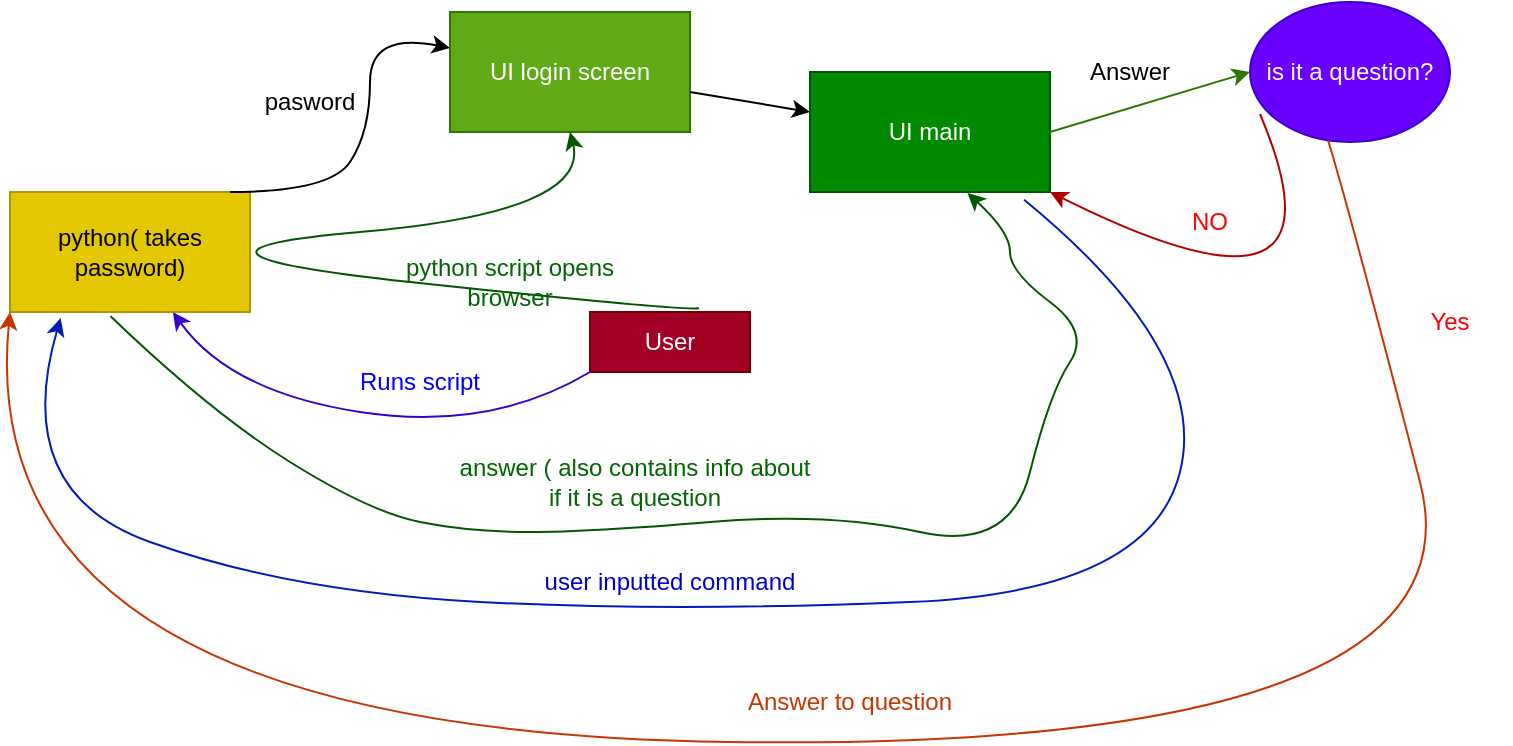 <mxfile>
    <diagram id="mb9JU63Rsi-a-AbYaUDw" name="Page-1">
        <mxGraphModel dx="1029" dy="524" grid="1" gridSize="10" guides="1" tooltips="1" connect="1" arrows="1" fold="1" page="1" pageScale="1" pageWidth="850" pageHeight="1100" math="0" shadow="0">
            <root>
                <mxCell id="0"/>
                <mxCell id="1" parent="0"/>
                <mxCell id="9" value="User" style="rounded=0;whiteSpace=wrap;html=1;fillColor=#a20025;fontColor=#ffffff;strokeColor=#6F0000;" vertex="1" parent="1">
                    <mxGeometry x="340" y="170" width="80" height="30" as="geometry"/>
                </mxCell>
                <mxCell id="13" value="" style="curved=1;endArrow=classic;html=1;exitX=0;exitY=1;exitDx=0;exitDy=0;fillColor=#6a00ff;strokeColor=#3700CC;" edge="1" parent="1" source="9" target="17">
                    <mxGeometry width="50" height="50" relative="1" as="geometry">
                        <mxPoint x="240" y="230" as="sourcePoint"/>
                        <mxPoint x="145.455" y="170" as="targetPoint"/>
                        <Array as="points">
                            <mxPoint x="290" y="230"/>
                            <mxPoint x="160" y="210"/>
                        </Array>
                    </mxGeometry>
                </mxCell>
                <mxCell id="15" value="Runs script" style="text;html=1;strokeColor=none;fillColor=none;align=center;verticalAlign=middle;whiteSpace=wrap;rounded=0;fontColor=#0000FF;" vertex="1" parent="1">
                    <mxGeometry x="210" y="190" width="90" height="30" as="geometry"/>
                </mxCell>
                <mxCell id="17" value="python( takes password)" style="rounded=0;whiteSpace=wrap;html=1;fillColor=#e3c800;fontColor=#000000;strokeColor=#B09500;" vertex="1" parent="1">
                    <mxGeometry x="50.005" y="110" width="120" height="60" as="geometry"/>
                </mxCell>
                <mxCell id="20" value="" style="curved=1;endArrow=classic;html=1;" edge="1" parent="1" target="24">
                    <mxGeometry width="50" height="50" relative="1" as="geometry">
                        <mxPoint x="160" y="110" as="sourcePoint"/>
                        <mxPoint x="330" y="50" as="targetPoint"/>
                        <Array as="points">
                            <mxPoint x="210" y="110"/>
                            <mxPoint x="230" y="80"/>
                            <mxPoint x="230" y="30"/>
                        </Array>
                    </mxGeometry>
                </mxCell>
                <mxCell id="23" value="pasword" style="text;html=1;strokeColor=none;fillColor=none;align=center;verticalAlign=middle;whiteSpace=wrap;rounded=0;" vertex="1" parent="1">
                    <mxGeometry x="170" y="50" width="60" height="30" as="geometry"/>
                </mxCell>
                <mxCell id="24" value="UI login screen" style="rounded=0;whiteSpace=wrap;html=1;fillColor=#60a917;fontColor=#ffffff;strokeColor=#2D7600;" vertex="1" parent="1">
                    <mxGeometry x="270" y="20" width="120" height="60" as="geometry"/>
                </mxCell>
                <mxCell id="26" value="" style="curved=1;endArrow=classic;html=1;entryX=0.5;entryY=1;entryDx=0;entryDy=0;exitX=0.681;exitY=-0.067;exitDx=0;exitDy=0;exitPerimeter=0;fillColor=#008a00;strokeColor=#005700;" edge="1" parent="1" source="9" target="24">
                    <mxGeometry width="50" height="50" relative="1" as="geometry">
                        <mxPoint x="340" y="170" as="sourcePoint"/>
                        <mxPoint x="420" y="110" as="targetPoint"/>
                        <Array as="points">
                            <mxPoint x="390" y="170"/>
                            <mxPoint x="110" y="140"/>
                            <mxPoint x="340" y="120"/>
                        </Array>
                    </mxGeometry>
                </mxCell>
                <mxCell id="27" value="python script opens browser" style="text;html=1;align=center;verticalAlign=middle;whiteSpace=wrap;rounded=0;fontColor=#006600;" vertex="1" parent="1">
                    <mxGeometry x="230" y="140" width="140" height="30" as="geometry"/>
                </mxCell>
                <mxCell id="28" value="" style="endArrow=classic;html=1;" edge="1" parent="1" target="29">
                    <mxGeometry width="50" height="50" relative="1" as="geometry">
                        <mxPoint x="390" y="60" as="sourcePoint"/>
                        <mxPoint x="510" y="80" as="targetPoint"/>
                    </mxGeometry>
                </mxCell>
                <mxCell id="29" value="UI main" style="rounded=0;whiteSpace=wrap;html=1;fillColor=#008a00;fontColor=#ffffff;strokeColor=#005700;" vertex="1" parent="1">
                    <mxGeometry x="450" y="50" width="120" height="60" as="geometry"/>
                </mxCell>
                <mxCell id="31" value="" style="curved=1;endArrow=classic;html=1;exitX=0.892;exitY=1.064;exitDx=0;exitDy=0;exitPerimeter=0;entryX=0.211;entryY=1.05;entryDx=0;entryDy=0;entryPerimeter=0;fillColor=#0050ef;strokeColor=#001DBC;" edge="1" parent="1" source="29" target="17">
                    <mxGeometry width="50" height="50" relative="1" as="geometry">
                        <mxPoint x="400" y="170" as="sourcePoint"/>
                        <mxPoint x="480" y="130" as="targetPoint"/>
                        <Array as="points">
                            <mxPoint x="650" y="190"/>
                            <mxPoint x="620" y="310"/>
                            <mxPoint x="380" y="320"/>
                            <mxPoint x="190" y="310"/>
                            <mxPoint x="50" y="260"/>
                        </Array>
                    </mxGeometry>
                </mxCell>
                <mxCell id="32" value="user inputted command" style="text;html=1;strokeColor=none;fillColor=none;align=center;verticalAlign=middle;whiteSpace=wrap;rounded=0;fontColor=#0000CC;" vertex="1" parent="1">
                    <mxGeometry x="295" y="290" width="170" height="30" as="geometry"/>
                </mxCell>
                <mxCell id="33" value="" style="curved=1;endArrow=classic;html=1;exitX=0.419;exitY=1.036;exitDx=0;exitDy=0;exitPerimeter=0;entryX=0.656;entryY=1.008;entryDx=0;entryDy=0;entryPerimeter=0;fillColor=#008a00;strokeColor=#005700;" edge="1" parent="1" source="17" target="29">
                    <mxGeometry width="50" height="50" relative="1" as="geometry">
                        <mxPoint x="400" y="150" as="sourcePoint"/>
                        <mxPoint x="440" y="100" as="targetPoint"/>
                        <Array as="points">
                            <mxPoint x="150" y="220"/>
                            <mxPoint x="230" y="270"/>
                            <mxPoint x="280" y="280"/>
                            <mxPoint x="340" y="280"/>
                            <mxPoint x="460" y="270"/>
                            <mxPoint x="550" y="290"/>
                            <mxPoint x="570" y="210"/>
                            <mxPoint x="590" y="180"/>
                            <mxPoint x="550" y="150"/>
                            <mxPoint x="550" y="130"/>
                        </Array>
                    </mxGeometry>
                </mxCell>
                <mxCell id="34" value="answer ( also contains info about if it is a question" style="text;html=1;strokeColor=none;fillColor=none;align=center;verticalAlign=middle;whiteSpace=wrap;rounded=0;fontColor=#006600;" vertex="1" parent="1">
                    <mxGeometry x="270" y="240" width="185" height="30" as="geometry"/>
                </mxCell>
                <mxCell id="35" value="is it a question?" style="ellipse;whiteSpace=wrap;html=1;fillColor=#6a00ff;fontColor=#ffffff;strokeColor=#3700CC;" vertex="1" parent="1">
                    <mxGeometry x="670" y="15" width="100" height="70" as="geometry"/>
                </mxCell>
                <mxCell id="39" value="" style="endArrow=classic;html=1;exitX=1;exitY=0.5;exitDx=0;exitDy=0;entryX=0;entryY=0.5;entryDx=0;entryDy=0;fillColor=#60a917;strokeColor=#2D7600;" edge="1" parent="1" source="29" target="35">
                    <mxGeometry width="50" height="50" relative="1" as="geometry">
                        <mxPoint x="570" y="90" as="sourcePoint"/>
                        <mxPoint x="620" y="40" as="targetPoint"/>
                    </mxGeometry>
                </mxCell>
                <mxCell id="40" value="" style="curved=1;endArrow=classic;html=1;exitX=0.05;exitY=0.8;exitDx=0;exitDy=0;exitPerimeter=0;entryX=1;entryY=1;entryDx=0;entryDy=0;fillColor=#e51400;strokeColor=#B20000;" edge="1" parent="1" source="35" target="29">
                    <mxGeometry width="50" height="50" relative="1" as="geometry">
                        <mxPoint x="670" y="155" as="sourcePoint"/>
                        <mxPoint x="730" y="105" as="targetPoint"/>
                        <Array as="points">
                            <mxPoint x="700" y="130"/>
                            <mxPoint x="650" y="150"/>
                        </Array>
                    </mxGeometry>
                </mxCell>
                <mxCell id="41" value="NO" style="text;html=1;strokeColor=none;fillColor=none;align=center;verticalAlign=middle;whiteSpace=wrap;rounded=0;fontColor=#FF0000;" vertex="1" parent="1">
                    <mxGeometry x="620" y="110" width="60" height="30" as="geometry"/>
                </mxCell>
                <mxCell id="42" value="Answer" style="text;html=1;strokeColor=none;fillColor=none;align=center;verticalAlign=middle;whiteSpace=wrap;rounded=0;" vertex="1" parent="1">
                    <mxGeometry x="580" y="35" width="60" height="30" as="geometry"/>
                </mxCell>
                <mxCell id="44" value="" style="curved=1;endArrow=classic;html=1;exitX=0.39;exitY=0.986;exitDx=0;exitDy=0;exitPerimeter=0;entryX=0;entryY=1;entryDx=0;entryDy=0;fillColor=#fa6800;strokeColor=#C73500;" edge="1" parent="1" source="35" target="17">
                    <mxGeometry width="50" height="50" relative="1" as="geometry">
                        <mxPoint x="760" y="165" as="sourcePoint"/>
                        <mxPoint x="60" y="280" as="targetPoint"/>
                        <Array as="points">
                            <mxPoint x="720" y="120"/>
                            <mxPoint x="790" y="390"/>
                            <mxPoint x="30" y="380"/>
                        </Array>
                    </mxGeometry>
                </mxCell>
                <mxCell id="45" value="Answer to question" style="text;html=1;align=center;verticalAlign=middle;whiteSpace=wrap;rounded=0;fontColor=#C73500;" vertex="1" parent="1">
                    <mxGeometry x="410" y="350" width="120" height="30" as="geometry"/>
                </mxCell>
                <mxCell id="46" value="Yes" style="text;html=1;strokeColor=none;fillColor=none;align=center;verticalAlign=middle;whiteSpace=wrap;rounded=0;fontColor=#FF0000;" vertex="1" parent="1">
                    <mxGeometry x="740" y="160" width="60" height="30" as="geometry"/>
                </mxCell>
            </root>
        </mxGraphModel>
    </diagram>
</mxfile>